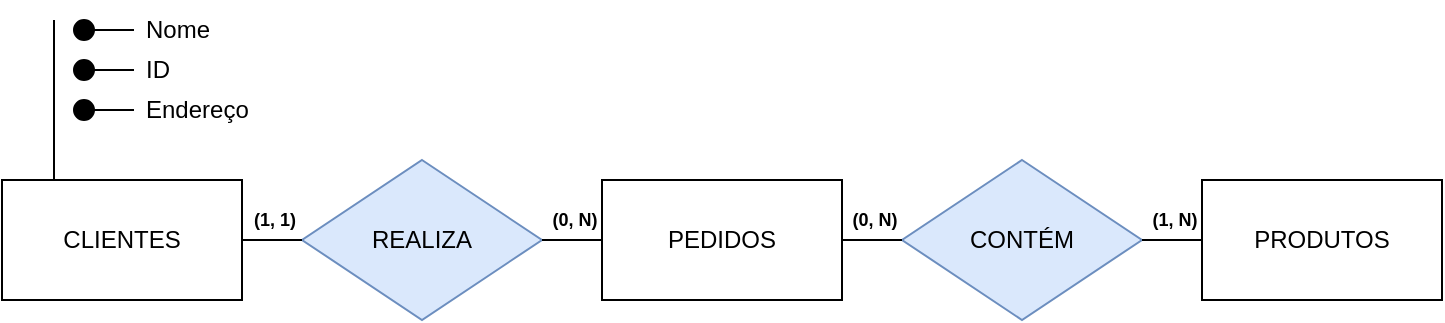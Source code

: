 <mxfile version="24.4.3" type="github">
  <diagram name="Página-1" id="umJVVXFDRSXUzsfR7dqi">
    <mxGraphModel dx="936" dy="474" grid="1" gridSize="10" guides="1" tooltips="1" connect="1" arrows="1" fold="1" page="1" pageScale="1" pageWidth="827" pageHeight="1169" math="0" shadow="0">
      <root>
        <mxCell id="0" />
        <mxCell id="1" parent="0" />
        <mxCell id="8p-KFDRDqeeQOWj28aVo-1" value="CLIENTES" style="rounded=0;whiteSpace=wrap;html=1;" vertex="1" parent="1">
          <mxGeometry x="54" y="160" width="120" height="60" as="geometry" />
        </mxCell>
        <mxCell id="8p-KFDRDqeeQOWj28aVo-2" value="PRODUTOS" style="rounded=0;whiteSpace=wrap;html=1;" vertex="1" parent="1">
          <mxGeometry x="654" y="160" width="120" height="60" as="geometry" />
        </mxCell>
        <mxCell id="8p-KFDRDqeeQOWj28aVo-3" value="CONTÉM" style="rhombus;whiteSpace=wrap;html=1;fillColor=#dae8fc;strokeColor=#6c8ebf;" vertex="1" parent="1">
          <mxGeometry x="504" y="150" width="120" height="80" as="geometry" />
        </mxCell>
        <mxCell id="8p-KFDRDqeeQOWj28aVo-11" value="PEDIDOS" style="rounded=0;whiteSpace=wrap;html=1;" vertex="1" parent="1">
          <mxGeometry x="354" y="160" width="120" height="60" as="geometry" />
        </mxCell>
        <mxCell id="8p-KFDRDqeeQOWj28aVo-13" value="REALIZA" style="rhombus;whiteSpace=wrap;html=1;fillColor=#dae8fc;strokeColor=#6c8ebf;" vertex="1" parent="1">
          <mxGeometry x="204" y="150" width="120" height="80" as="geometry" />
        </mxCell>
        <mxCell id="8p-KFDRDqeeQOWj28aVo-17" value="" style="endArrow=none;html=1;rounded=0;exitX=1;exitY=0.5;exitDx=0;exitDy=0;entryX=0;entryY=0.5;entryDx=0;entryDy=0;" edge="1" parent="1" source="8p-KFDRDqeeQOWj28aVo-1" target="8p-KFDRDqeeQOWj28aVo-13">
          <mxGeometry width="50" height="50" relative="1" as="geometry">
            <mxPoint x="404" y="350" as="sourcePoint" />
            <mxPoint x="454" y="300" as="targetPoint" />
          </mxGeometry>
        </mxCell>
        <mxCell id="8p-KFDRDqeeQOWj28aVo-18" value="" style="endArrow=none;html=1;rounded=0;exitX=1;exitY=0.5;exitDx=0;exitDy=0;entryX=0;entryY=0.5;entryDx=0;entryDy=0;" edge="1" parent="1" source="8p-KFDRDqeeQOWj28aVo-13" target="8p-KFDRDqeeQOWj28aVo-11">
          <mxGeometry width="50" height="50" relative="1" as="geometry">
            <mxPoint x="404" y="350" as="sourcePoint" />
            <mxPoint x="454" y="300" as="targetPoint" />
          </mxGeometry>
        </mxCell>
        <mxCell id="8p-KFDRDqeeQOWj28aVo-19" value="" style="endArrow=none;html=1;rounded=0;exitX=1;exitY=0.5;exitDx=0;exitDy=0;entryX=0;entryY=0.5;entryDx=0;entryDy=0;" edge="1" parent="1" source="8p-KFDRDqeeQOWj28aVo-11" target="8p-KFDRDqeeQOWj28aVo-3">
          <mxGeometry width="50" height="50" relative="1" as="geometry">
            <mxPoint x="404" y="350" as="sourcePoint" />
            <mxPoint x="454" y="300" as="targetPoint" />
          </mxGeometry>
        </mxCell>
        <mxCell id="8p-KFDRDqeeQOWj28aVo-20" value="" style="endArrow=none;html=1;rounded=0;exitX=1;exitY=0.5;exitDx=0;exitDy=0;entryX=0;entryY=0.5;entryDx=0;entryDy=0;" edge="1" parent="1" source="8p-KFDRDqeeQOWj28aVo-3" target="8p-KFDRDqeeQOWj28aVo-2">
          <mxGeometry width="50" height="50" relative="1" as="geometry">
            <mxPoint x="404" y="350" as="sourcePoint" />
            <mxPoint x="454" y="300" as="targetPoint" />
          </mxGeometry>
        </mxCell>
        <mxCell id="8p-KFDRDqeeQOWj28aVo-23" value="(1, 1)" style="text;align=center;fontStyle=1;verticalAlign=middle;spacingLeft=3;spacingRight=3;strokeColor=none;rotatable=0;points=[[0,0.5],[1,0.5]];portConstraint=eastwest;html=1;fontSize=9;" vertex="1" parent="1">
          <mxGeometry x="160" y="170" width="60" height="20" as="geometry" />
        </mxCell>
        <mxCell id="8p-KFDRDqeeQOWj28aVo-24" value="(0, N)" style="text;align=center;fontStyle=1;verticalAlign=middle;spacingLeft=3;spacingRight=3;strokeColor=none;rotatable=0;points=[[0,0.5],[1,0.5]];portConstraint=eastwest;html=1;fontSize=9;" vertex="1" parent="1">
          <mxGeometry x="310" y="170" width="60" height="20" as="geometry" />
        </mxCell>
        <mxCell id="8p-KFDRDqeeQOWj28aVo-25" value="(0, N)" style="text;align=center;fontStyle=1;verticalAlign=middle;spacingLeft=3;spacingRight=3;strokeColor=none;rotatable=0;points=[[0,0.5],[1,0.5]];portConstraint=eastwest;html=1;fontSize=9;" vertex="1" parent="1">
          <mxGeometry x="460" y="170" width="60" height="20" as="geometry" />
        </mxCell>
        <mxCell id="8p-KFDRDqeeQOWj28aVo-26" value="(1, N)" style="text;align=center;fontStyle=1;verticalAlign=middle;spacingLeft=3;spacingRight=3;strokeColor=none;rotatable=0;points=[[0,0.5],[1,0.5]];portConstraint=eastwest;html=1;fontSize=9;" vertex="1" parent="1">
          <mxGeometry x="610" y="170" width="60" height="20" as="geometry" />
        </mxCell>
        <mxCell id="8p-KFDRDqeeQOWj28aVo-27" value="" style="ellipse;whiteSpace=wrap;html=1;align=center;fillColor=#000000;" vertex="1" parent="1">
          <mxGeometry x="90" y="100" width="10" height="10" as="geometry" />
        </mxCell>
        <mxCell id="8p-KFDRDqeeQOWj28aVo-32" value="" style="endArrow=none;html=1;rounded=0;exitX=1;exitY=0.5;exitDx=0;exitDy=0;" edge="1" parent="1" source="8p-KFDRDqeeQOWj28aVo-27">
          <mxGeometry width="50" height="50" relative="1" as="geometry">
            <mxPoint x="370" y="230" as="sourcePoint" />
            <mxPoint x="120" y="105" as="targetPoint" />
          </mxGeometry>
        </mxCell>
        <mxCell id="8p-KFDRDqeeQOWj28aVo-33" value="ID" style="text;strokeColor=none;fillColor=none;align=left;verticalAlign=middle;spacingLeft=4;spacingRight=4;overflow=hidden;points=[[0,0.5],[1,0.5]];portConstraint=eastwest;rotatable=0;whiteSpace=wrap;html=1;" vertex="1" parent="1">
          <mxGeometry x="120" y="90" width="80" height="30" as="geometry" />
        </mxCell>
        <mxCell id="8p-KFDRDqeeQOWj28aVo-34" value="" style="ellipse;whiteSpace=wrap;html=1;align=center;fillStyle=auto;fillColor=#000000;" vertex="1" parent="1">
          <mxGeometry x="90" y="120" width="10" height="10" as="geometry" />
        </mxCell>
        <mxCell id="8p-KFDRDqeeQOWj28aVo-35" value="" style="endArrow=none;html=1;rounded=0;exitX=1;exitY=0.5;exitDx=0;exitDy=0;" edge="1" source="8p-KFDRDqeeQOWj28aVo-34" parent="1">
          <mxGeometry width="50" height="50" relative="1" as="geometry">
            <mxPoint x="370" y="250" as="sourcePoint" />
            <mxPoint x="120" y="125" as="targetPoint" />
          </mxGeometry>
        </mxCell>
        <mxCell id="8p-KFDRDqeeQOWj28aVo-36" value="Endereço" style="text;strokeColor=none;fillColor=none;align=left;verticalAlign=middle;spacingLeft=4;spacingRight=4;overflow=hidden;points=[[0,0.5],[1,0.5]];portConstraint=eastwest;rotatable=0;whiteSpace=wrap;html=1;" vertex="1" parent="1">
          <mxGeometry x="120" y="110" width="80" height="30" as="geometry" />
        </mxCell>
        <mxCell id="8p-KFDRDqeeQOWj28aVo-37" value="" style="ellipse;whiteSpace=wrap;html=1;align=center;fillColor=#000000;" vertex="1" parent="1">
          <mxGeometry x="90" y="80" width="10" height="10" as="geometry" />
        </mxCell>
        <mxCell id="8p-KFDRDqeeQOWj28aVo-38" value="" style="endArrow=none;html=1;rounded=0;exitX=1;exitY=0.5;exitDx=0;exitDy=0;" edge="1" source="8p-KFDRDqeeQOWj28aVo-37" parent="1">
          <mxGeometry width="50" height="50" relative="1" as="geometry">
            <mxPoint x="370" y="210" as="sourcePoint" />
            <mxPoint x="120" y="85" as="targetPoint" />
          </mxGeometry>
        </mxCell>
        <mxCell id="8p-KFDRDqeeQOWj28aVo-39" value="Nome" style="text;strokeColor=none;fillColor=none;align=left;verticalAlign=middle;spacingLeft=4;spacingRight=4;overflow=hidden;points=[[0,0.5],[1,0.5]];portConstraint=eastwest;rotatable=0;whiteSpace=wrap;html=1;" vertex="1" parent="1">
          <mxGeometry x="120" y="70" width="80" height="30" as="geometry" />
        </mxCell>
        <mxCell id="8p-KFDRDqeeQOWj28aVo-40" value="" style="endArrow=none;html=1;rounded=0;" edge="1" parent="1">
          <mxGeometry width="50" height="50" relative="1" as="geometry">
            <mxPoint x="80" y="160" as="sourcePoint" />
            <mxPoint x="80" y="80" as="targetPoint" />
          </mxGeometry>
        </mxCell>
      </root>
    </mxGraphModel>
  </diagram>
</mxfile>
